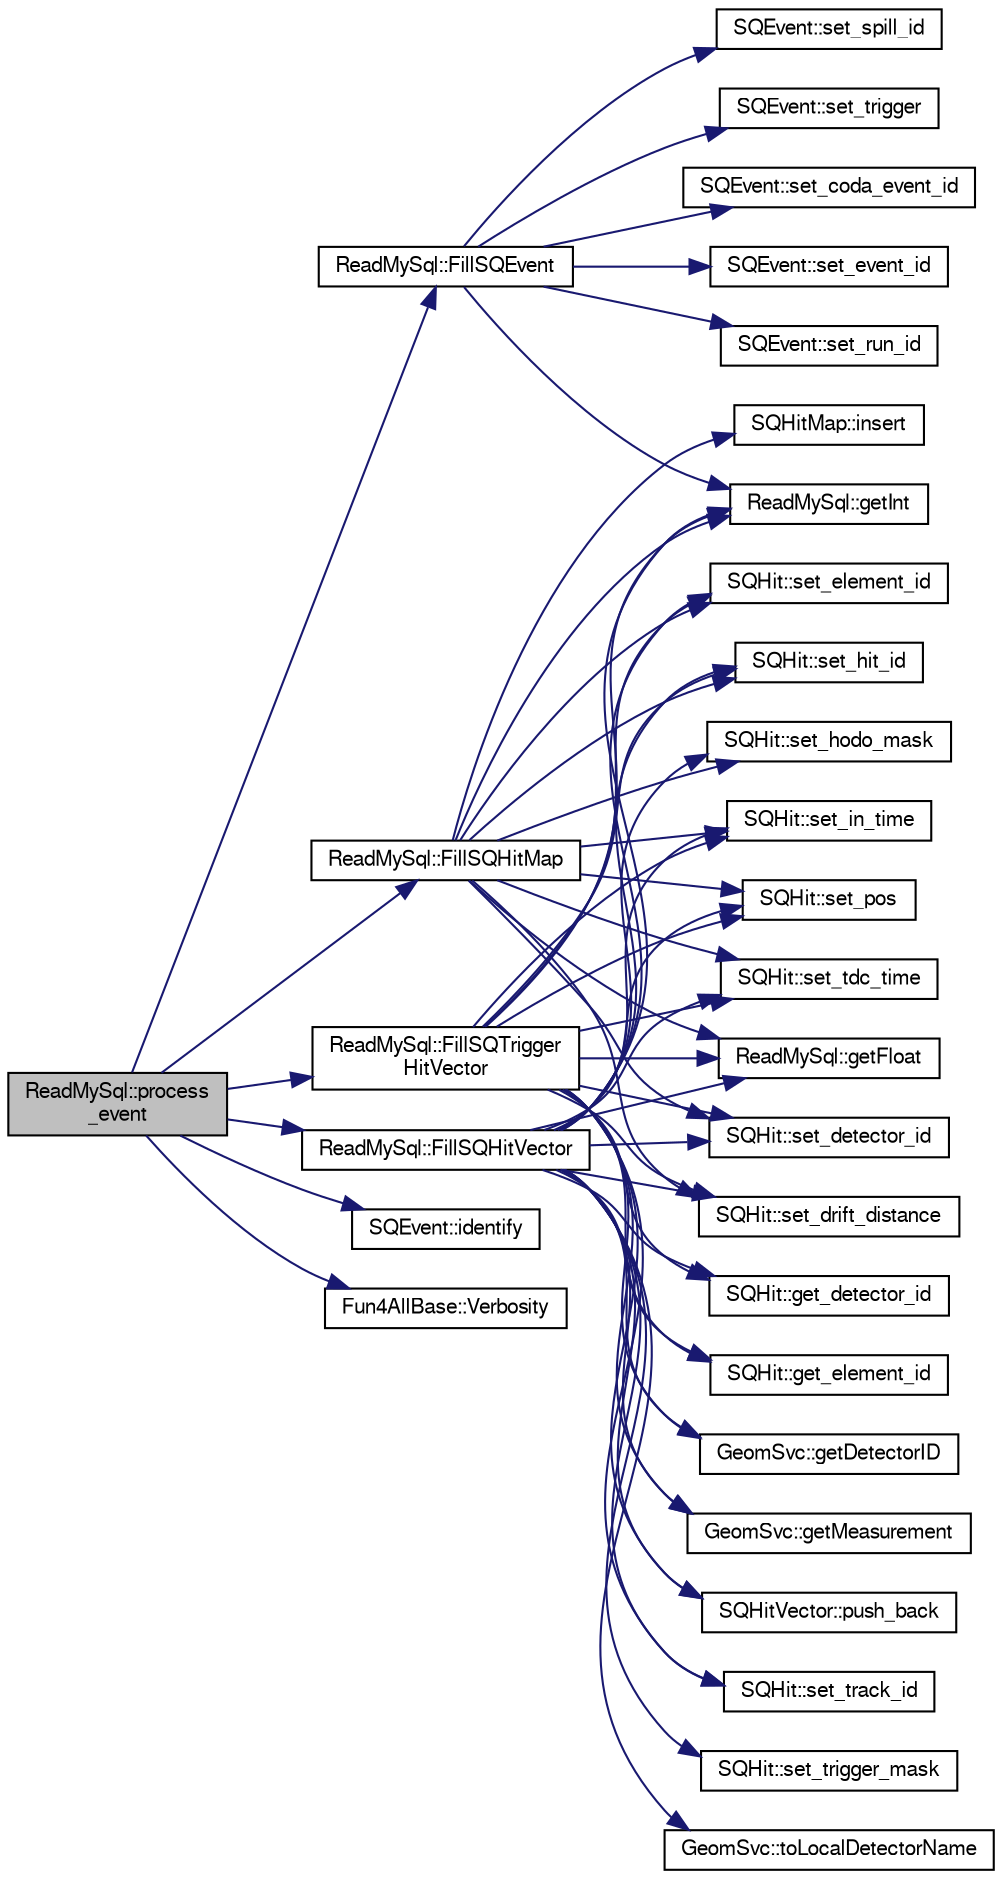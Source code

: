 digraph "ReadMySql::process_event"
{
  bgcolor="transparent";
  edge [fontname="FreeSans",fontsize="10",labelfontname="FreeSans",labelfontsize="10"];
  node [fontname="FreeSans",fontsize="10",shape=record];
  rankdir="LR";
  Node1 [label="ReadMySql::process\l_event",height=0.2,width=0.4,color="black", fillcolor="grey75", style="filled" fontcolor="black"];
  Node1 -> Node2 [color="midnightblue",fontsize="10",style="solid",fontname="FreeSans"];
  Node2 [label="ReadMySql::FillSQEvent",height=0.2,width=0.4,color="black",URL="$db/dda/classReadMySql.html#a404aa7b14dbb98abc5f3115182a8ec56"];
  Node2 -> Node3 [color="midnightblue",fontsize="10",style="solid",fontname="FreeSans"];
  Node3 [label="ReadMySql::getInt",height=0.2,width=0.4,color="black",URL="$db/dda/classReadMySql.html#a3f6689c1c62d985e8747ab88c0a4e2d9"];
  Node2 -> Node4 [color="midnightblue",fontsize="10",style="solid",fontname="FreeSans"];
  Node4 [label="SQEvent::set_coda_event_id",height=0.2,width=0.4,color="black",URL="$d9/dd7/classSQEvent.html#a9b0a9c59c4437dc5af52a29763b14a75"];
  Node2 -> Node5 [color="midnightblue",fontsize="10",style="solid",fontname="FreeSans"];
  Node5 [label="SQEvent::set_event_id",height=0.2,width=0.4,color="black",URL="$d9/dd7/classSQEvent.html#a838679aeba51973a3d3252491706430a"];
  Node2 -> Node6 [color="midnightblue",fontsize="10",style="solid",fontname="FreeSans"];
  Node6 [label="SQEvent::set_run_id",height=0.2,width=0.4,color="black",URL="$d9/dd7/classSQEvent.html#a9b019f1f9d2c475c9046fa4f112c6d36"];
  Node2 -> Node7 [color="midnightblue",fontsize="10",style="solid",fontname="FreeSans"];
  Node7 [label="SQEvent::set_spill_id",height=0.2,width=0.4,color="black",URL="$d9/dd7/classSQEvent.html#a7e592d3355b5300948ccc3966ae59025"];
  Node2 -> Node8 [color="midnightblue",fontsize="10",style="solid",fontname="FreeSans"];
  Node8 [label="SQEvent::set_trigger",height=0.2,width=0.4,color="black",URL="$d9/dd7/classSQEvent.html#abb5b1e5eb1b6492822c2236a78b6b3e9"];
  Node1 -> Node9 [color="midnightblue",fontsize="10",style="solid",fontname="FreeSans"];
  Node9 [label="ReadMySql::FillSQHitMap",height=0.2,width=0.4,color="black",URL="$db/dda/classReadMySql.html#a8471cd9d896efdb04dffb6a47d431f6e"];
  Node9 -> Node10 [color="midnightblue",fontsize="10",style="solid",fontname="FreeSans"];
  Node10 [label="ReadMySql::getFloat",height=0.2,width=0.4,color="black",URL="$db/dda/classReadMySql.html#af8c4f71c0671dbc34370e363d92106ad"];
  Node9 -> Node3 [color="midnightblue",fontsize="10",style="solid",fontname="FreeSans"];
  Node9 -> Node11 [color="midnightblue",fontsize="10",style="solid",fontname="FreeSans"];
  Node11 [label="SQHitMap::insert",height=0.2,width=0.4,color="black",URL="$d0/dac/classSQHitMap.html#a2c7dab0e24b5e6df33552abbf5146b63"];
  Node9 -> Node12 [color="midnightblue",fontsize="10",style="solid",fontname="FreeSans"];
  Node12 [label="SQHit::set_detector_id",height=0.2,width=0.4,color="black",URL="$de/d79/classSQHit.html#a9497f045fe7b60f98f6d62c75aa58c36"];
  Node9 -> Node13 [color="midnightblue",fontsize="10",style="solid",fontname="FreeSans"];
  Node13 [label="SQHit::set_drift_distance",height=0.2,width=0.4,color="black",URL="$de/d79/classSQHit.html#ac4a04a2324c69db1a38fa0b19040b361"];
  Node9 -> Node14 [color="midnightblue",fontsize="10",style="solid",fontname="FreeSans"];
  Node14 [label="SQHit::set_element_id",height=0.2,width=0.4,color="black",URL="$de/d79/classSQHit.html#a3ba426998ce6bd9061e3d821dbf8d80e"];
  Node9 -> Node15 [color="midnightblue",fontsize="10",style="solid",fontname="FreeSans"];
  Node15 [label="SQHit::set_hit_id",height=0.2,width=0.4,color="black",URL="$de/d79/classSQHit.html#a51f264b3d3a56f8d897e7e00f05ad6d6"];
  Node9 -> Node16 [color="midnightblue",fontsize="10",style="solid",fontname="FreeSans"];
  Node16 [label="SQHit::set_hodo_mask",height=0.2,width=0.4,color="black",URL="$de/d79/classSQHit.html#ab7ef5cd97220b7bec19f37db5e2875b3"];
  Node9 -> Node17 [color="midnightblue",fontsize="10",style="solid",fontname="FreeSans"];
  Node17 [label="SQHit::set_in_time",height=0.2,width=0.4,color="black",URL="$de/d79/classSQHit.html#af76759313e6258d1a2c526591ef79aa6"];
  Node9 -> Node18 [color="midnightblue",fontsize="10",style="solid",fontname="FreeSans"];
  Node18 [label="SQHit::set_pos",height=0.2,width=0.4,color="black",URL="$de/d79/classSQHit.html#a7549b98c01465679c34eedaab71381e6"];
  Node9 -> Node19 [color="midnightblue",fontsize="10",style="solid",fontname="FreeSans"];
  Node19 [label="SQHit::set_tdc_time",height=0.2,width=0.4,color="black",URL="$de/d79/classSQHit.html#a9b0e74b024716ff77dcec3f480f2434b"];
  Node1 -> Node20 [color="midnightblue",fontsize="10",style="solid",fontname="FreeSans"];
  Node20 [label="ReadMySql::FillSQHitVector",height=0.2,width=0.4,color="black",URL="$db/dda/classReadMySql.html#a867fcdb2c8dc0344e80bba8019efd9bb"];
  Node20 -> Node21 [color="midnightblue",fontsize="10",style="solid",fontname="FreeSans"];
  Node21 [label="SQHit::get_detector_id",height=0.2,width=0.4,color="black",URL="$de/d79/classSQHit.html#acae7667f8a85fd1de5ae611b8c51fb33"];
  Node20 -> Node22 [color="midnightblue",fontsize="10",style="solid",fontname="FreeSans"];
  Node22 [label="SQHit::get_element_id",height=0.2,width=0.4,color="black",URL="$de/d79/classSQHit.html#a4ce14b27ab63d03e5f3aab541b2efe26"];
  Node20 -> Node23 [color="midnightblue",fontsize="10",style="solid",fontname="FreeSans"];
  Node23 [label="GeomSvc::getDetectorID",height=0.2,width=0.4,color="black",URL="$d0/da0/classGeomSvc.html#a3e4f40789e9b2a98477ab8e8191d5ff2",tooltip="Get the plane position. "];
  Node20 -> Node10 [color="midnightblue",fontsize="10",style="solid",fontname="FreeSans"];
  Node20 -> Node3 [color="midnightblue",fontsize="10",style="solid",fontname="FreeSans"];
  Node20 -> Node24 [color="midnightblue",fontsize="10",style="solid",fontname="FreeSans"];
  Node24 [label="GeomSvc::getMeasurement",height=0.2,width=0.4,color="black",URL="$d0/da0/classGeomSvc.html#a5a50feb4de0351f6d3d739dbc66d6247",tooltip="Convert the detectorID and elementID to the actual hit position. "];
  Node20 -> Node25 [color="midnightblue",fontsize="10",style="solid",fontname="FreeSans"];
  Node25 [label="SQHitVector::push_back",height=0.2,width=0.4,color="black",URL="$d9/dbc/classSQHitVector.html#aeefecc59b07f9082de2629256f5d4675"];
  Node20 -> Node12 [color="midnightblue",fontsize="10",style="solid",fontname="FreeSans"];
  Node20 -> Node13 [color="midnightblue",fontsize="10",style="solid",fontname="FreeSans"];
  Node20 -> Node14 [color="midnightblue",fontsize="10",style="solid",fontname="FreeSans"];
  Node20 -> Node15 [color="midnightblue",fontsize="10",style="solid",fontname="FreeSans"];
  Node20 -> Node16 [color="midnightblue",fontsize="10",style="solid",fontname="FreeSans"];
  Node20 -> Node17 [color="midnightblue",fontsize="10",style="solid",fontname="FreeSans"];
  Node20 -> Node18 [color="midnightblue",fontsize="10",style="solid",fontname="FreeSans"];
  Node20 -> Node19 [color="midnightblue",fontsize="10",style="solid",fontname="FreeSans"];
  Node20 -> Node26 [color="midnightblue",fontsize="10",style="solid",fontname="FreeSans"];
  Node26 [label="SQHit::set_track_id",height=0.2,width=0.4,color="black",URL="$de/d79/classSQHit.html#aa529d5ec5e0a0a9b9d24b796a5c67248"];
  Node20 -> Node27 [color="midnightblue",fontsize="10",style="solid",fontname="FreeSans"];
  Node27 [label="SQHit::set_trigger_mask",height=0.2,width=0.4,color="black",URL="$de/d79/classSQHit.html#a9a8924314c3d2a19915df9f18866c83b"];
  Node20 -> Node28 [color="midnightblue",fontsize="10",style="solid",fontname="FreeSans"];
  Node28 [label="GeomSvc::toLocalDetectorName",height=0.2,width=0.4,color="black",URL="$d0/da0/classGeomSvc.html#a315e886f05db8254ed7d320706e268e6",tooltip="Convert the official detectorName to local detectorName. "];
  Node1 -> Node29 [color="midnightblue",fontsize="10",style="solid",fontname="FreeSans"];
  Node29 [label="ReadMySql::FillSQTrigger\lHitVector",height=0.2,width=0.4,color="black",URL="$db/dda/classReadMySql.html#a2f214b751e2ce072c95fd37f14acab8d"];
  Node29 -> Node21 [color="midnightblue",fontsize="10",style="solid",fontname="FreeSans"];
  Node29 -> Node22 [color="midnightblue",fontsize="10",style="solid",fontname="FreeSans"];
  Node29 -> Node23 [color="midnightblue",fontsize="10",style="solid",fontname="FreeSans"];
  Node29 -> Node10 [color="midnightblue",fontsize="10",style="solid",fontname="FreeSans"];
  Node29 -> Node3 [color="midnightblue",fontsize="10",style="solid",fontname="FreeSans"];
  Node29 -> Node24 [color="midnightblue",fontsize="10",style="solid",fontname="FreeSans"];
  Node29 -> Node25 [color="midnightblue",fontsize="10",style="solid",fontname="FreeSans"];
  Node29 -> Node12 [color="midnightblue",fontsize="10",style="solid",fontname="FreeSans"];
  Node29 -> Node13 [color="midnightblue",fontsize="10",style="solid",fontname="FreeSans"];
  Node29 -> Node14 [color="midnightblue",fontsize="10",style="solid",fontname="FreeSans"];
  Node29 -> Node15 [color="midnightblue",fontsize="10",style="solid",fontname="FreeSans"];
  Node29 -> Node17 [color="midnightblue",fontsize="10",style="solid",fontname="FreeSans"];
  Node29 -> Node18 [color="midnightblue",fontsize="10",style="solid",fontname="FreeSans"];
  Node29 -> Node19 [color="midnightblue",fontsize="10",style="solid",fontname="FreeSans"];
  Node29 -> Node26 [color="midnightblue",fontsize="10",style="solid",fontname="FreeSans"];
  Node1 -> Node30 [color="midnightblue",fontsize="10",style="solid",fontname="FreeSans"];
  Node30 [label="SQEvent::identify",height=0.2,width=0.4,color="black",URL="$d9/dd7/classSQEvent.html#a7499c02aa83432effd6d762a4c5b1830"];
  Node1 -> Node31 [color="midnightblue",fontsize="10",style="solid",fontname="FreeSans"];
  Node31 [label="Fun4AllBase::Verbosity",height=0.2,width=0.4,color="black",URL="$d5/dec/classFun4AllBase.html#a8a5c77a92bdac6bc043476e132379a40",tooltip="Gets the verbosity of this module. "];
}
